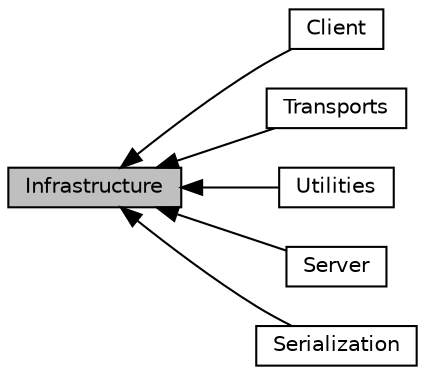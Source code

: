digraph "Infrastructure"
{
  edge [fontname="Helvetica",fontsize="10",labelfontname="Helvetica",labelfontsize="10"];
  node [fontname="Helvetica",fontsize="10",shape=record];
  rankdir=LR;
  Node0 [label="Infrastructure",height=0.2,width=0.4,color="black", fillcolor="grey75", style="filled", fontcolor="black"];
  Node4 [label="Client",height=0.2,width=0.4,color="black", fillcolor="white", style="filled",URL="$group__infra__client.html",tooltip="Client classes. "];
  Node1 [label="Transports",height=0.2,width=0.4,color="black", fillcolor="white", style="filled",URL="$group__infra__transport.html",tooltip="Superclasses for building transports. "];
  Node2 [label="Utilities",height=0.2,width=0.4,color="black", fillcolor="white", style="filled",URL="$group__infra__utility.html",tooltip="Utility code used by the infrastructure. "];
  Node3 [label="Server",height=0.2,width=0.4,color="black", fillcolor="white", style="filled",URL="$group__infra__server.html",tooltip="Server classes. "];
  Node5 [label="Serialization",height=0.2,width=0.4,color="black", fillcolor="white", style="filled",URL="$group__infra__codec.html",tooltip="Classes used for message serialization. "];
  Node0->Node1 [shape=plaintext, dir="back", style="solid"];
  Node0->Node2 [shape=plaintext, dir="back", style="solid"];
  Node0->Node3 [shape=plaintext, dir="back", style="solid"];
  Node0->Node4 [shape=plaintext, dir="back", style="solid"];
  Node0->Node5 [shape=plaintext, dir="back", style="solid"];
}
